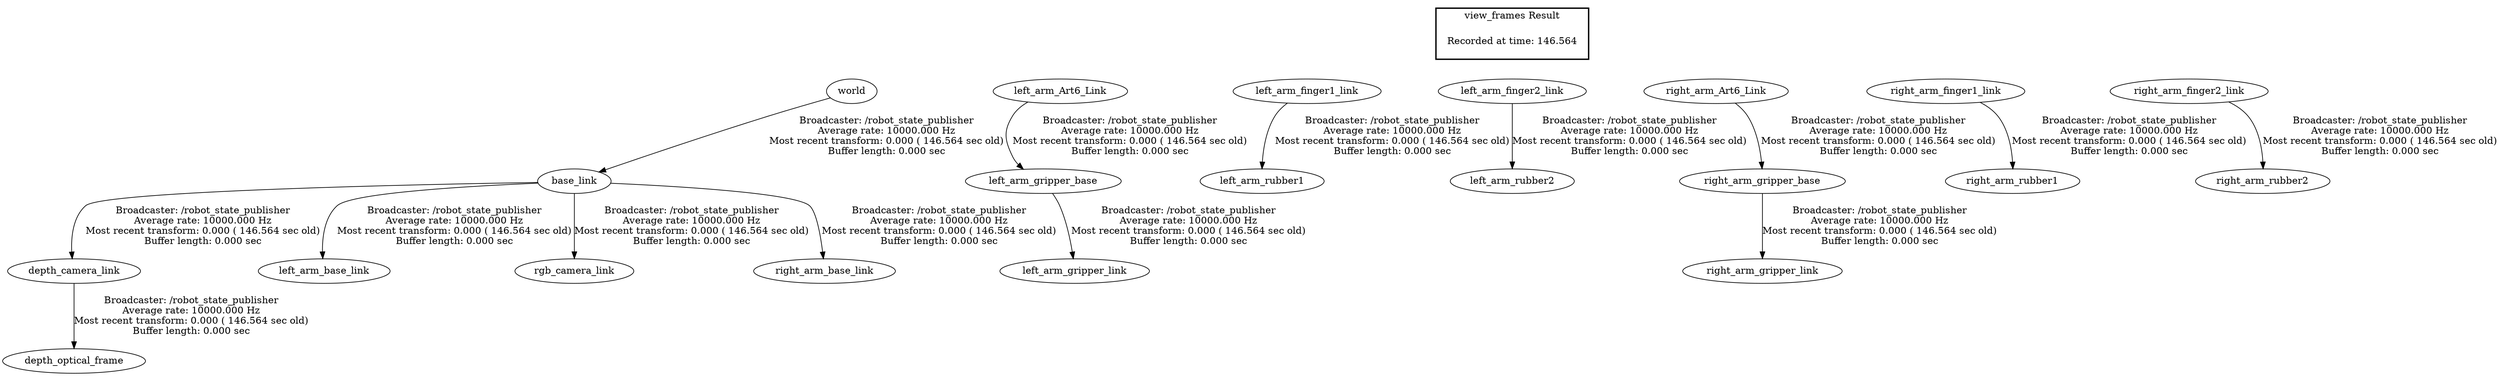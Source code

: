 digraph G {
"world" -> "base_link"[label="Broadcaster: /robot_state_publisher\nAverage rate: 10000.000 Hz\nMost recent transform: 0.000 ( 146.564 sec old)\nBuffer length: 0.000 sec\n"];
"base_link" -> "depth_camera_link"[label="Broadcaster: /robot_state_publisher\nAverage rate: 10000.000 Hz\nMost recent transform: 0.000 ( 146.564 sec old)\nBuffer length: 0.000 sec\n"];
"depth_camera_link" -> "depth_optical_frame"[label="Broadcaster: /robot_state_publisher\nAverage rate: 10000.000 Hz\nMost recent transform: 0.000 ( 146.564 sec old)\nBuffer length: 0.000 sec\n"];
"base_link" -> "left_arm_base_link"[label="Broadcaster: /robot_state_publisher\nAverage rate: 10000.000 Hz\nMost recent transform: 0.000 ( 146.564 sec old)\nBuffer length: 0.000 sec\n"];
"left_arm_Art6_Link" -> "left_arm_gripper_base"[label="Broadcaster: /robot_state_publisher\nAverage rate: 10000.000 Hz\nMost recent transform: 0.000 ( 146.564 sec old)\nBuffer length: 0.000 sec\n"];
"left_arm_gripper_base" -> "left_arm_gripper_link"[label="Broadcaster: /robot_state_publisher\nAverage rate: 10000.000 Hz\nMost recent transform: 0.000 ( 146.564 sec old)\nBuffer length: 0.000 sec\n"];
"left_arm_finger1_link" -> "left_arm_rubber1"[label="Broadcaster: /robot_state_publisher\nAverage rate: 10000.000 Hz\nMost recent transform: 0.000 ( 146.564 sec old)\nBuffer length: 0.000 sec\n"];
"left_arm_finger2_link" -> "left_arm_rubber2"[label="Broadcaster: /robot_state_publisher\nAverage rate: 10000.000 Hz\nMost recent transform: 0.000 ( 146.564 sec old)\nBuffer length: 0.000 sec\n"];
"base_link" -> "rgb_camera_link"[label="Broadcaster: /robot_state_publisher\nAverage rate: 10000.000 Hz\nMost recent transform: 0.000 ( 146.564 sec old)\nBuffer length: 0.000 sec\n"];
"base_link" -> "right_arm_base_link"[label="Broadcaster: /robot_state_publisher\nAverage rate: 10000.000 Hz\nMost recent transform: 0.000 ( 146.564 sec old)\nBuffer length: 0.000 sec\n"];
"right_arm_Art6_Link" -> "right_arm_gripper_base"[label="Broadcaster: /robot_state_publisher\nAverage rate: 10000.000 Hz\nMost recent transform: 0.000 ( 146.564 sec old)\nBuffer length: 0.000 sec\n"];
"right_arm_gripper_base" -> "right_arm_gripper_link"[label="Broadcaster: /robot_state_publisher\nAverage rate: 10000.000 Hz\nMost recent transform: 0.000 ( 146.564 sec old)\nBuffer length: 0.000 sec\n"];
"right_arm_finger1_link" -> "right_arm_rubber1"[label="Broadcaster: /robot_state_publisher\nAverage rate: 10000.000 Hz\nMost recent transform: 0.000 ( 146.564 sec old)\nBuffer length: 0.000 sec\n"];
"right_arm_finger2_link" -> "right_arm_rubber2"[label="Broadcaster: /robot_state_publisher\nAverage rate: 10000.000 Hz\nMost recent transform: 0.000 ( 146.564 sec old)\nBuffer length: 0.000 sec\n"];
edge [style=invis];
 subgraph cluster_legend { style=bold; color=black; label ="view_frames Result";
"Recorded at time: 146.564"[ shape=plaintext ] ;
 }->"world";
edge [style=invis];
 subgraph cluster_legend { style=bold; color=black; label ="view_frames Result";
"Recorded at time: 146.564"[ shape=plaintext ] ;
 }->"left_arm_Art6_Link";
edge [style=invis];
 subgraph cluster_legend { style=bold; color=black; label ="view_frames Result";
"Recorded at time: 146.564"[ shape=plaintext ] ;
 }->"left_arm_finger1_link";
edge [style=invis];
 subgraph cluster_legend { style=bold; color=black; label ="view_frames Result";
"Recorded at time: 146.564"[ shape=plaintext ] ;
 }->"left_arm_finger2_link";
edge [style=invis];
 subgraph cluster_legend { style=bold; color=black; label ="view_frames Result";
"Recorded at time: 146.564"[ shape=plaintext ] ;
 }->"right_arm_Art6_Link";
edge [style=invis];
 subgraph cluster_legend { style=bold; color=black; label ="view_frames Result";
"Recorded at time: 146.564"[ shape=plaintext ] ;
 }->"right_arm_finger1_link";
edge [style=invis];
 subgraph cluster_legend { style=bold; color=black; label ="view_frames Result";
"Recorded at time: 146.564"[ shape=plaintext ] ;
 }->"right_arm_finger2_link";
}